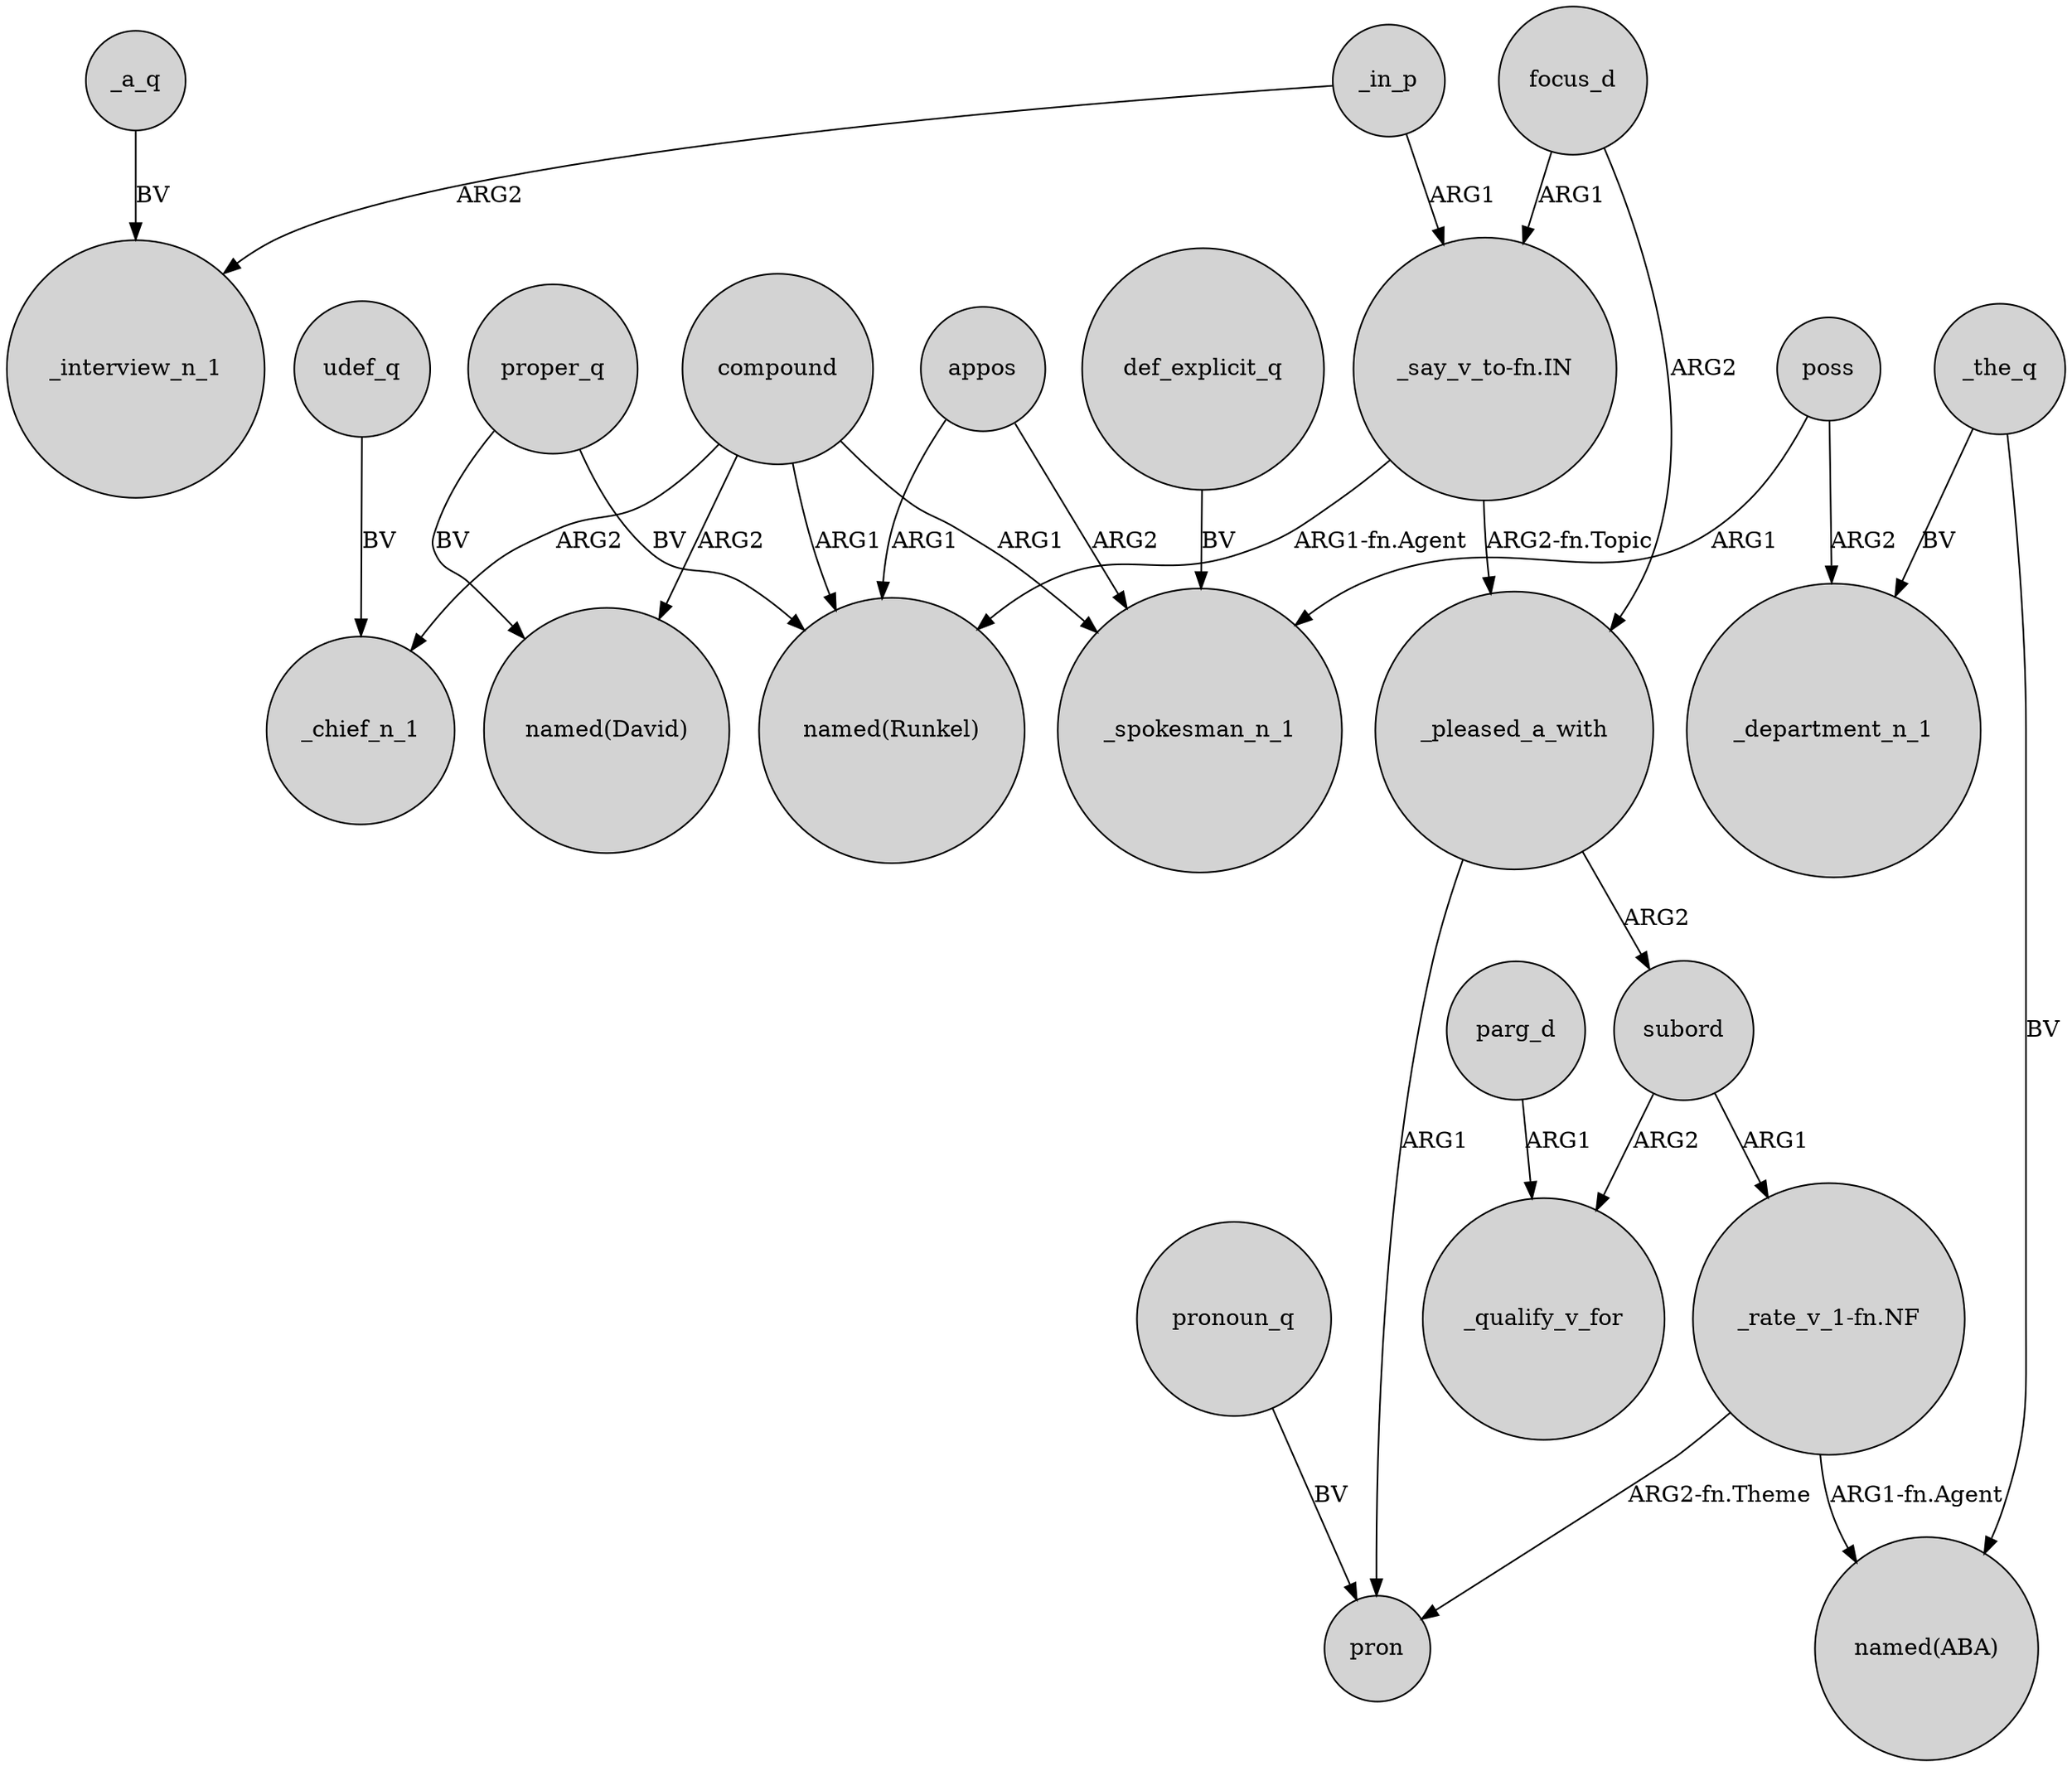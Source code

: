 digraph {
	node [shape=circle style=filled]
	_in_p -> _interview_n_1 [label=ARG2]
	appos -> _spokesman_n_1 [label=ARG2]
	_the_q -> "named(ABA)" [label=BV]
	proper_q -> "named(Runkel)" [label=BV]
	_in_p -> "_say_v_to-fn.IN" [label=ARG1]
	_a_q -> _interview_n_1 [label=BV]
	subord -> "_rate_v_1-fn.NF" [label=ARG1]
	_pleased_a_with -> subord [label=ARG2]
	_the_q -> _department_n_1 [label=BV]
	compound -> _chief_n_1 [label=ARG2]
	subord -> _qualify_v_for [label=ARG2]
	poss -> _spokesman_n_1 [label=ARG1]
	pronoun_q -> pron [label=BV]
	compound -> _spokesman_n_1 [label=ARG1]
	udef_q -> _chief_n_1 [label=BV]
	compound -> "named(David)" [label=ARG2]
	focus_d -> _pleased_a_with [label=ARG2]
	"_rate_v_1-fn.NF" -> pron [label="ARG2-fn.Theme"]
	"_rate_v_1-fn.NF" -> "named(ABA)" [label="ARG1-fn.Agent"]
	"_say_v_to-fn.IN" -> "named(Runkel)" [label="ARG1-fn.Agent"]
	appos -> "named(Runkel)" [label=ARG1]
	_pleased_a_with -> pron [label=ARG1]
	compound -> "named(Runkel)" [label=ARG1]
	def_explicit_q -> _spokesman_n_1 [label=BV]
	poss -> _department_n_1 [label=ARG2]
	proper_q -> "named(David)" [label=BV]
	parg_d -> _qualify_v_for [label=ARG1]
	"_say_v_to-fn.IN" -> _pleased_a_with [label="ARG2-fn.Topic"]
	focus_d -> "_say_v_to-fn.IN" [label=ARG1]
}
